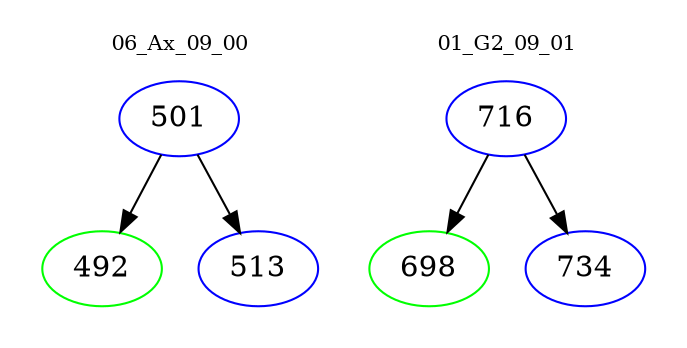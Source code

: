 digraph{
subgraph cluster_0 {
color = white
label = "06_Ax_09_00";
fontsize=10;
T0_501 [label="501", color="blue"]
T0_501 -> T0_492 [color="black"]
T0_492 [label="492", color="green"]
T0_501 -> T0_513 [color="black"]
T0_513 [label="513", color="blue"]
}
subgraph cluster_1 {
color = white
label = "01_G2_09_01";
fontsize=10;
T1_716 [label="716", color="blue"]
T1_716 -> T1_698 [color="black"]
T1_698 [label="698", color="green"]
T1_716 -> T1_734 [color="black"]
T1_734 [label="734", color="blue"]
}
}
